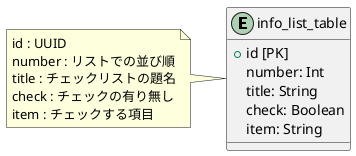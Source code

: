 @startuml

entity "info_list_table"{
    +id [PK]
    number: Int
    title: String
    check: Boolean
    item: String
}

note left
    id : UUID
    number : リストでの並び順
    title : チェックリストの題名
    check : チェックの有り無し
    item : チェックする項目
end note

@enduml